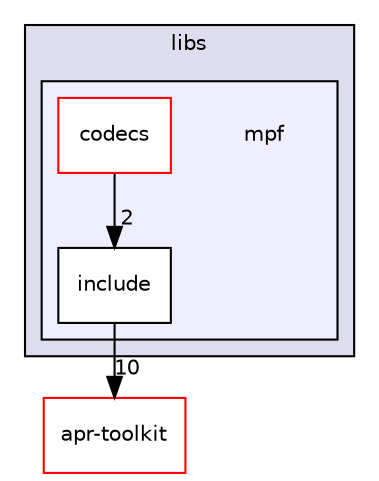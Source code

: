 digraph "mpf" {
  compound=true
  node [ fontsize="10", fontname="Helvetica"];
  edge [ labelfontsize="10", labelfontname="Helvetica"];
  subgraph clusterdir_6719ab1f1f7655efc2fa43f7eb574fd1 {
    graph [ bgcolor="#ddddee", pencolor="black", label="libs" fontname="Helvetica", fontsize="10", URL="dir_6719ab1f1f7655efc2fa43f7eb574fd1.html"]
  subgraph clusterdir_342be8fa773ff0594874056fe107febd {
    graph [ bgcolor="#eeeeff", pencolor="black", label="" URL="dir_342be8fa773ff0594874056fe107febd.html"];
    dir_342be8fa773ff0594874056fe107febd [shape=plaintext label="mpf"];
    dir_92459038e0c04805cc4a923303ee7ebb [shape=box label="codecs" color="red" fillcolor="white" style="filled" URL="dir_92459038e0c04805cc4a923303ee7ebb.html"];
    dir_3c1f389eca1f441ba1c98a8d099f902a [shape=box label="include" color="black" fillcolor="white" style="filled" URL="dir_3c1f389eca1f441ba1c98a8d099f902a.html"];
  }
  }
  dir_995e6b30ef7b7f0b2dec48039971ec97 [shape=box label="apr-toolkit" fillcolor="white" style="filled" color="red" URL="dir_995e6b30ef7b7f0b2dec48039971ec97.html"];
  dir_92459038e0c04805cc4a923303ee7ebb->dir_3c1f389eca1f441ba1c98a8d099f902a [headlabel="2", labeldistance=1.5 headhref="dir_000007_000011.html"];
  dir_3c1f389eca1f441ba1c98a8d099f902a->dir_995e6b30ef7b7f0b2dec48039971ec97 [headlabel="10", labeldistance=1.5 headhref="dir_000011_000001.html"];
}
